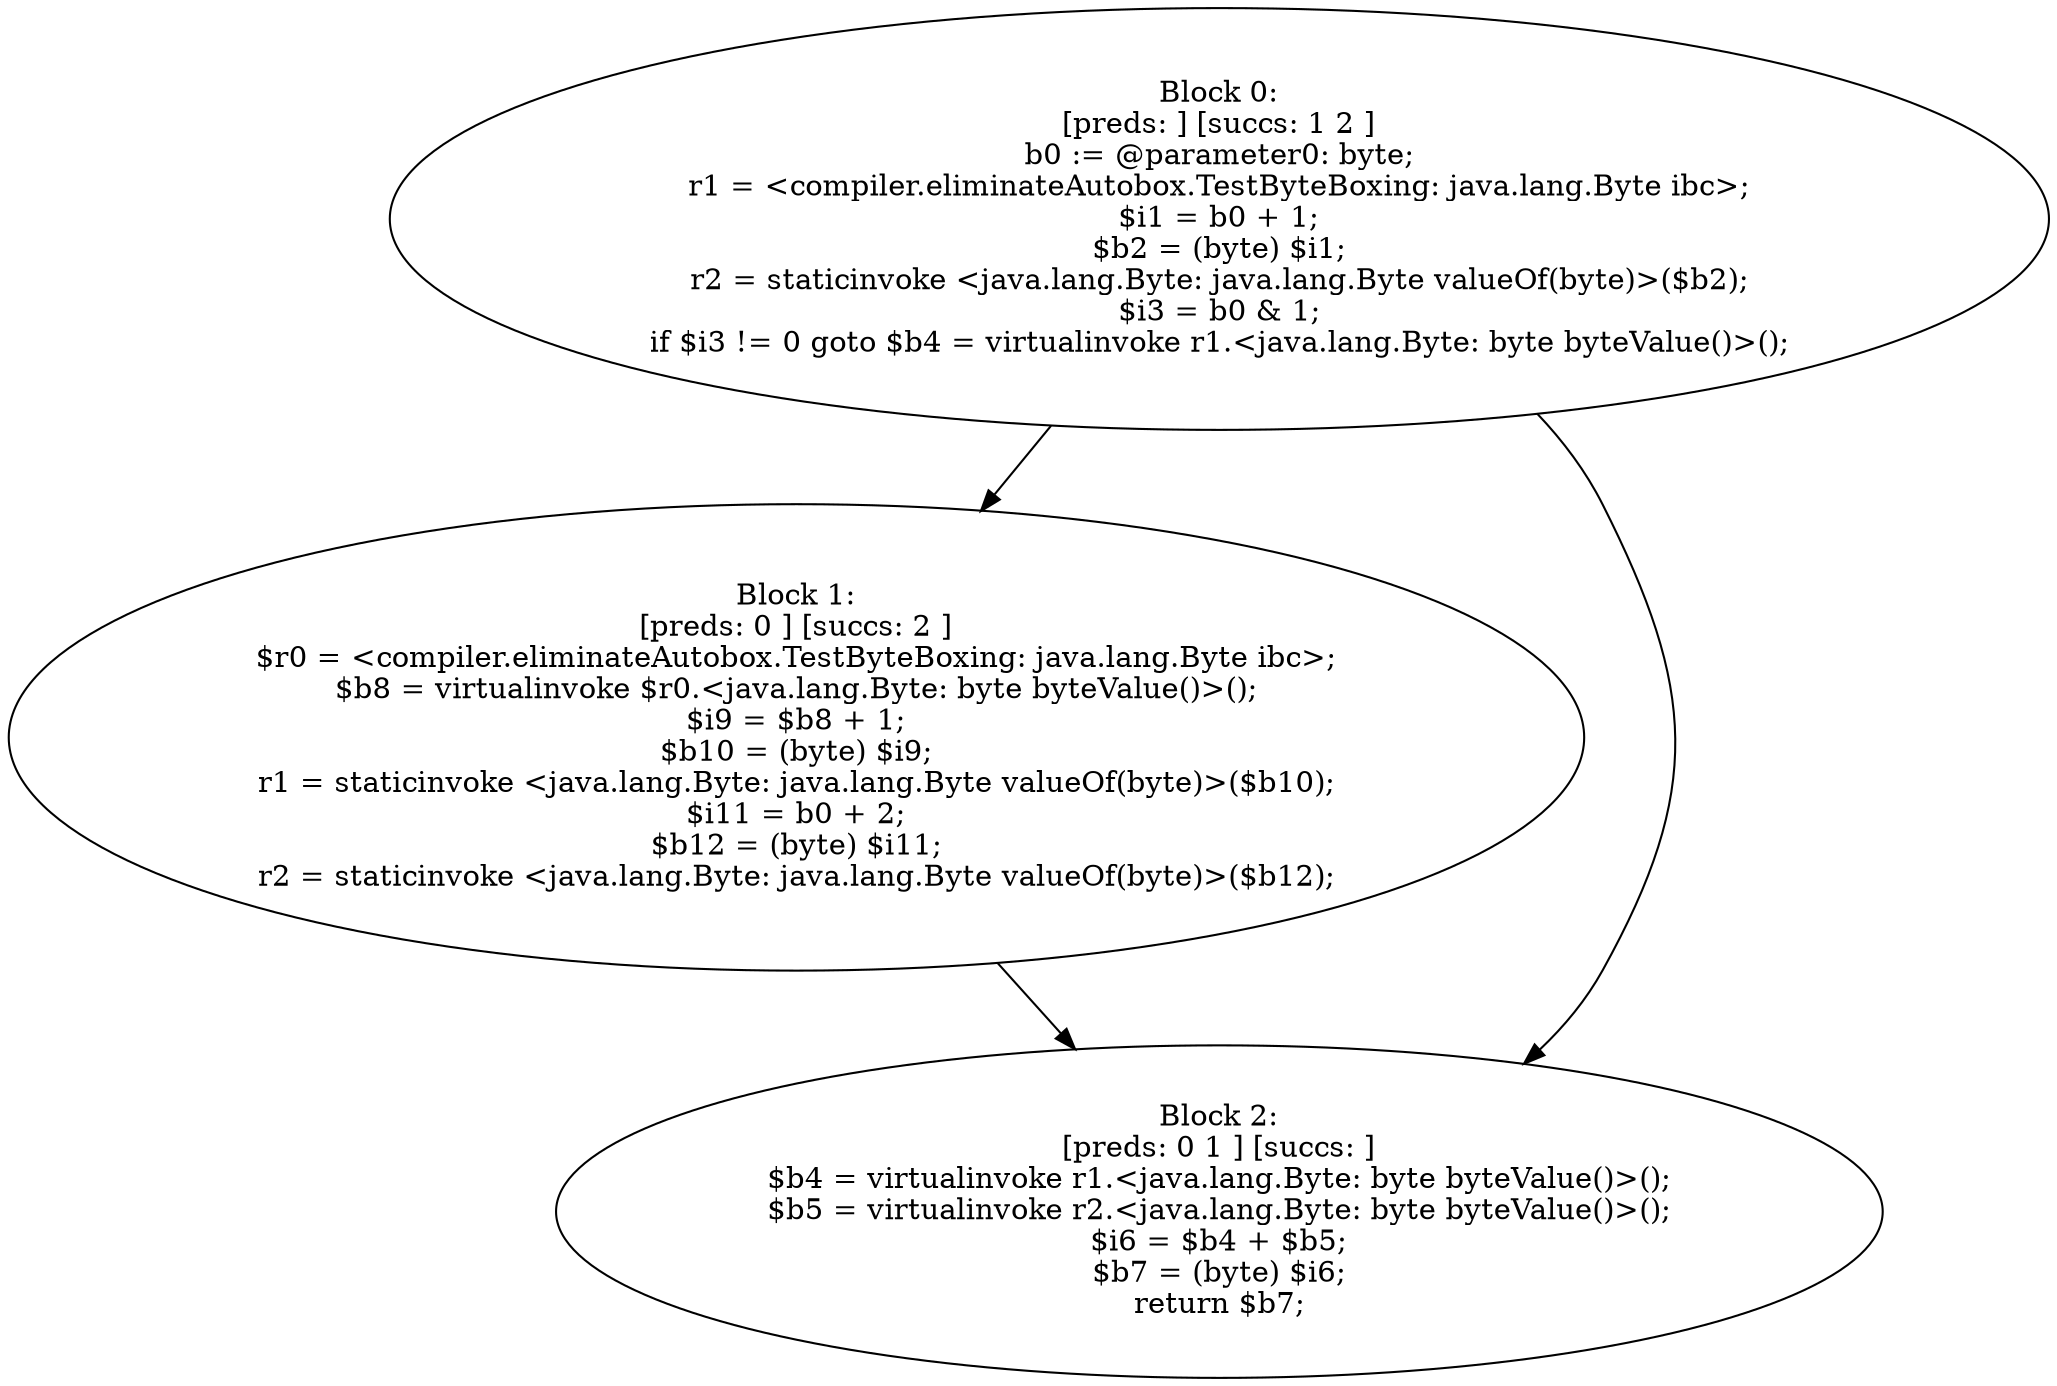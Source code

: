 digraph "unitGraph" {
    "Block 0:
[preds: ] [succs: 1 2 ]
b0 := @parameter0: byte;
r1 = <compiler.eliminateAutobox.TestByteBoxing: java.lang.Byte ibc>;
$i1 = b0 + 1;
$b2 = (byte) $i1;
r2 = staticinvoke <java.lang.Byte: java.lang.Byte valueOf(byte)>($b2);
$i3 = b0 & 1;
if $i3 != 0 goto $b4 = virtualinvoke r1.<java.lang.Byte: byte byteValue()>();
"
    "Block 1:
[preds: 0 ] [succs: 2 ]
$r0 = <compiler.eliminateAutobox.TestByteBoxing: java.lang.Byte ibc>;
$b8 = virtualinvoke $r0.<java.lang.Byte: byte byteValue()>();
$i9 = $b8 + 1;
$b10 = (byte) $i9;
r1 = staticinvoke <java.lang.Byte: java.lang.Byte valueOf(byte)>($b10);
$i11 = b0 + 2;
$b12 = (byte) $i11;
r2 = staticinvoke <java.lang.Byte: java.lang.Byte valueOf(byte)>($b12);
"
    "Block 2:
[preds: 0 1 ] [succs: ]
$b4 = virtualinvoke r1.<java.lang.Byte: byte byteValue()>();
$b5 = virtualinvoke r2.<java.lang.Byte: byte byteValue()>();
$i6 = $b4 + $b5;
$b7 = (byte) $i6;
return $b7;
"
    "Block 0:
[preds: ] [succs: 1 2 ]
b0 := @parameter0: byte;
r1 = <compiler.eliminateAutobox.TestByteBoxing: java.lang.Byte ibc>;
$i1 = b0 + 1;
$b2 = (byte) $i1;
r2 = staticinvoke <java.lang.Byte: java.lang.Byte valueOf(byte)>($b2);
$i3 = b0 & 1;
if $i3 != 0 goto $b4 = virtualinvoke r1.<java.lang.Byte: byte byteValue()>();
"->"Block 1:
[preds: 0 ] [succs: 2 ]
$r0 = <compiler.eliminateAutobox.TestByteBoxing: java.lang.Byte ibc>;
$b8 = virtualinvoke $r0.<java.lang.Byte: byte byteValue()>();
$i9 = $b8 + 1;
$b10 = (byte) $i9;
r1 = staticinvoke <java.lang.Byte: java.lang.Byte valueOf(byte)>($b10);
$i11 = b0 + 2;
$b12 = (byte) $i11;
r2 = staticinvoke <java.lang.Byte: java.lang.Byte valueOf(byte)>($b12);
";
    "Block 0:
[preds: ] [succs: 1 2 ]
b0 := @parameter0: byte;
r1 = <compiler.eliminateAutobox.TestByteBoxing: java.lang.Byte ibc>;
$i1 = b0 + 1;
$b2 = (byte) $i1;
r2 = staticinvoke <java.lang.Byte: java.lang.Byte valueOf(byte)>($b2);
$i3 = b0 & 1;
if $i3 != 0 goto $b4 = virtualinvoke r1.<java.lang.Byte: byte byteValue()>();
"->"Block 2:
[preds: 0 1 ] [succs: ]
$b4 = virtualinvoke r1.<java.lang.Byte: byte byteValue()>();
$b5 = virtualinvoke r2.<java.lang.Byte: byte byteValue()>();
$i6 = $b4 + $b5;
$b7 = (byte) $i6;
return $b7;
";
    "Block 1:
[preds: 0 ] [succs: 2 ]
$r0 = <compiler.eliminateAutobox.TestByteBoxing: java.lang.Byte ibc>;
$b8 = virtualinvoke $r0.<java.lang.Byte: byte byteValue()>();
$i9 = $b8 + 1;
$b10 = (byte) $i9;
r1 = staticinvoke <java.lang.Byte: java.lang.Byte valueOf(byte)>($b10);
$i11 = b0 + 2;
$b12 = (byte) $i11;
r2 = staticinvoke <java.lang.Byte: java.lang.Byte valueOf(byte)>($b12);
"->"Block 2:
[preds: 0 1 ] [succs: ]
$b4 = virtualinvoke r1.<java.lang.Byte: byte byteValue()>();
$b5 = virtualinvoke r2.<java.lang.Byte: byte byteValue()>();
$i6 = $b4 + $b5;
$b7 = (byte) $i6;
return $b7;
";
}
